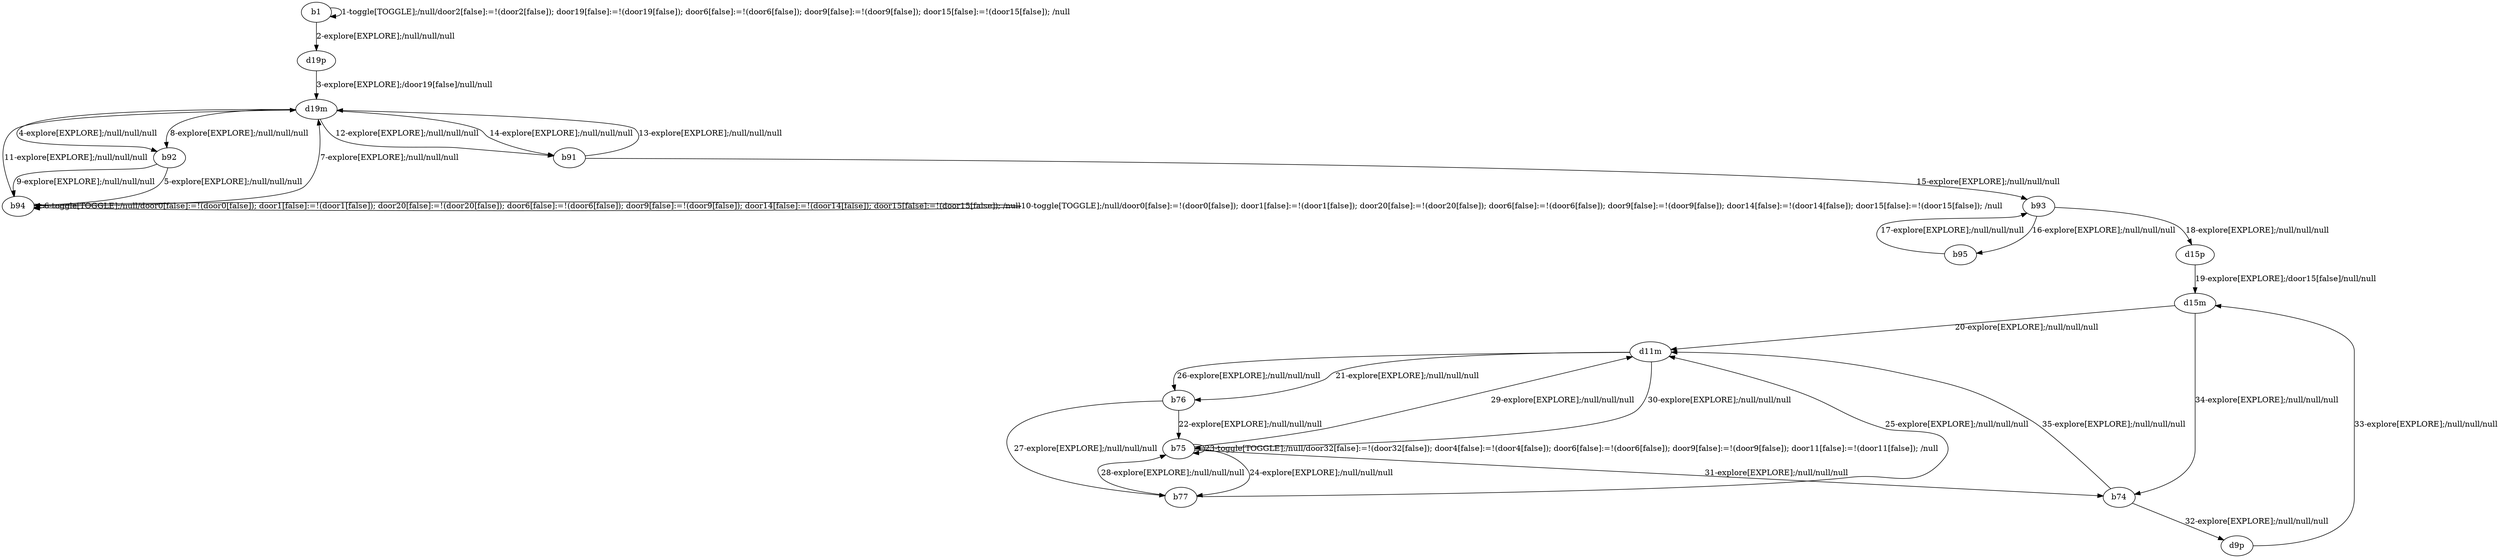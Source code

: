 # Total number of goals covered by this test: 1
# d11m --> b75

digraph g {
"b1" -> "b1" [label = "1-toggle[TOGGLE];/null/door2[false]:=!(door2[false]); door19[false]:=!(door19[false]); door6[false]:=!(door6[false]); door9[false]:=!(door9[false]); door15[false]:=!(door15[false]); /null"];
"b1" -> "d19p" [label = "2-explore[EXPLORE];/null/null/null"];
"d19p" -> "d19m" [label = "3-explore[EXPLORE];/door19[false]/null/null"];
"d19m" -> "b92" [label = "4-explore[EXPLORE];/null/null/null"];
"b92" -> "b94" [label = "5-explore[EXPLORE];/null/null/null"];
"b94" -> "b94" [label = "6-toggle[TOGGLE];/null/door0[false]:=!(door0[false]); door1[false]:=!(door1[false]); door20[false]:=!(door20[false]); door6[false]:=!(door6[false]); door9[false]:=!(door9[false]); door14[false]:=!(door14[false]); door15[false]:=!(door15[false]); /null"];
"b94" -> "d19m" [label = "7-explore[EXPLORE];/null/null/null"];
"d19m" -> "b92" [label = "8-explore[EXPLORE];/null/null/null"];
"b92" -> "b94" [label = "9-explore[EXPLORE];/null/null/null"];
"b94" -> "b94" [label = "10-toggle[TOGGLE];/null/door0[false]:=!(door0[false]); door1[false]:=!(door1[false]); door20[false]:=!(door20[false]); door6[false]:=!(door6[false]); door9[false]:=!(door9[false]); door14[false]:=!(door14[false]); door15[false]:=!(door15[false]); /null"];
"b94" -> "d19m" [label = "11-explore[EXPLORE];/null/null/null"];
"d19m" -> "b91" [label = "12-explore[EXPLORE];/null/null/null"];
"b91" -> "d19m" [label = "13-explore[EXPLORE];/null/null/null"];
"d19m" -> "b91" [label = "14-explore[EXPLORE];/null/null/null"];
"b91" -> "b93" [label = "15-explore[EXPLORE];/null/null/null"];
"b93" -> "b95" [label = "16-explore[EXPLORE];/null/null/null"];
"b95" -> "b93" [label = "17-explore[EXPLORE];/null/null/null"];
"b93" -> "d15p" [label = "18-explore[EXPLORE];/null/null/null"];
"d15p" -> "d15m" [label = "19-explore[EXPLORE];/door15[false]/null/null"];
"d15m" -> "d11m" [label = "20-explore[EXPLORE];/null/null/null"];
"d11m" -> "b76" [label = "21-explore[EXPLORE];/null/null/null"];
"b76" -> "b75" [label = "22-explore[EXPLORE];/null/null/null"];
"b75" -> "b75" [label = "23-toggle[TOGGLE];/null/door32[false]:=!(door32[false]); door4[false]:=!(door4[false]); door6[false]:=!(door6[false]); door9[false]:=!(door9[false]); door11[false]:=!(door11[false]); /null"];
"b75" -> "b77" [label = "24-explore[EXPLORE];/null/null/null"];
"b77" -> "d11m" [label = "25-explore[EXPLORE];/null/null/null"];
"d11m" -> "b76" [label = "26-explore[EXPLORE];/null/null/null"];
"b76" -> "b77" [label = "27-explore[EXPLORE];/null/null/null"];
"b77" -> "b75" [label = "28-explore[EXPLORE];/null/null/null"];
"b75" -> "d11m" [label = "29-explore[EXPLORE];/null/null/null"];
"d11m" -> "b75" [label = "30-explore[EXPLORE];/null/null/null"];
"b75" -> "b74" [label = "31-explore[EXPLORE];/null/null/null"];
"b74" -> "d9p" [label = "32-explore[EXPLORE];/null/null/null"];
"d9p" -> "d15m" [label = "33-explore[EXPLORE];/null/null/null"];
"d15m" -> "b74" [label = "34-explore[EXPLORE];/null/null/null"];
"b74" -> "d11m" [label = "35-explore[EXPLORE];/null/null/null"];
}